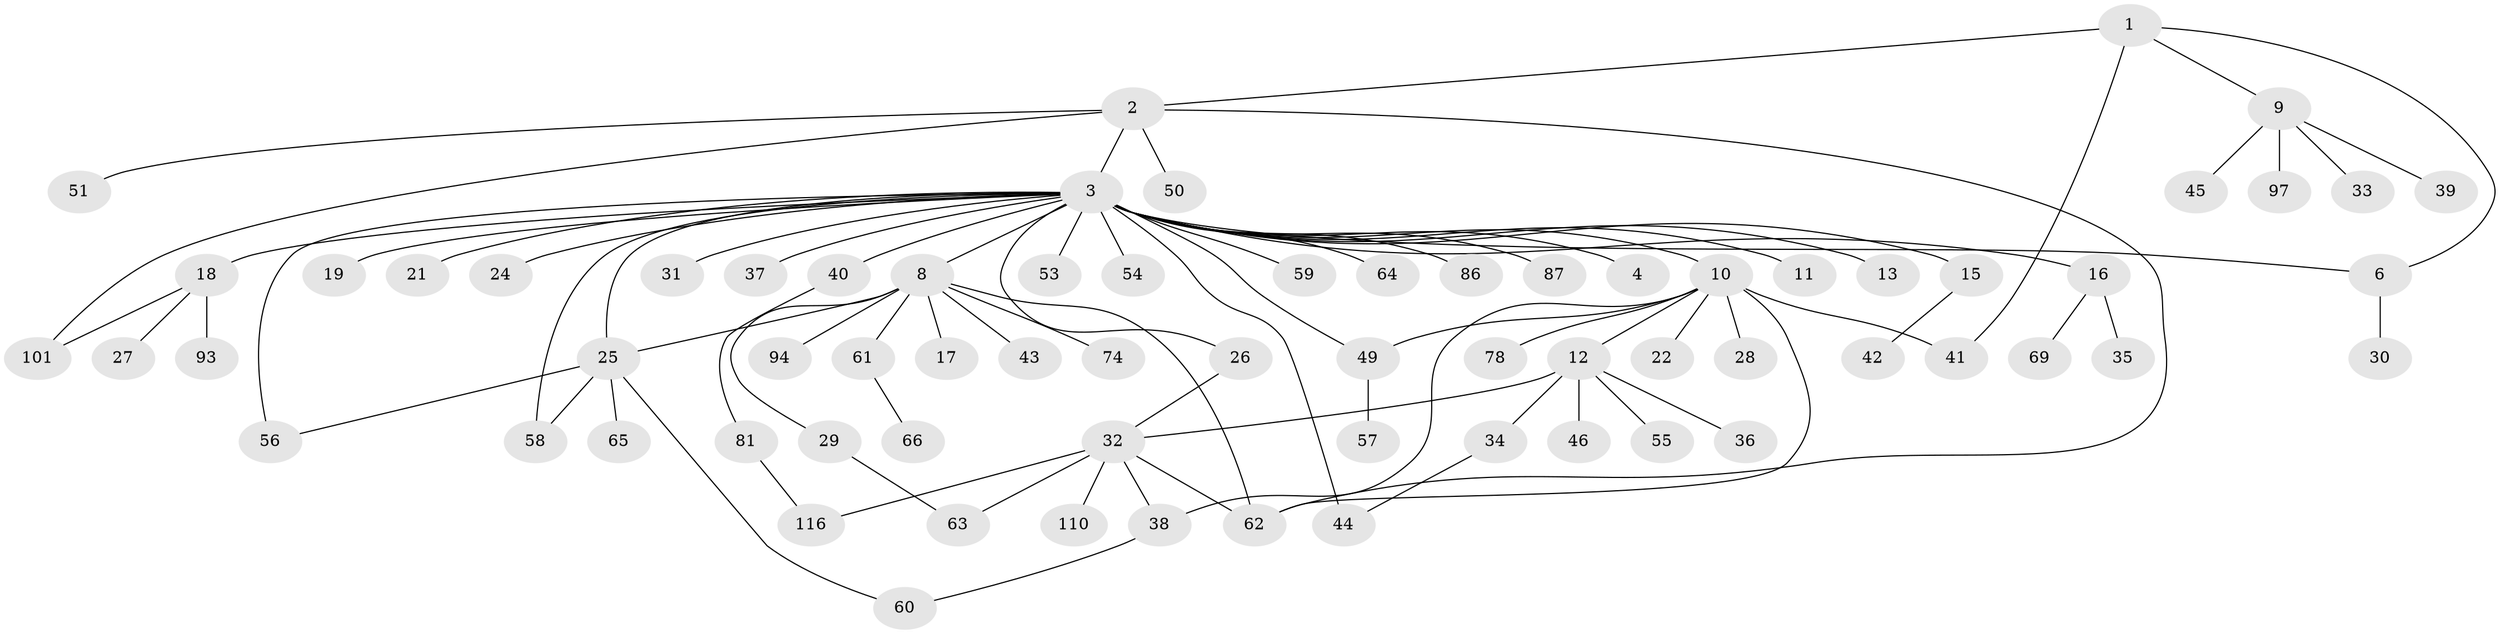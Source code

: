 // original degree distribution, {5: 0.03389830508474576, 9: 0.025423728813559324, 16: 0.00847457627118644, 2: 0.15254237288135594, 8: 0.00847457627118644, 3: 0.09322033898305085, 19: 0.00847457627118644, 10: 0.00847457627118644, 1: 0.576271186440678, 7: 0.025423728813559324, 6: 0.01694915254237288, 4: 0.0423728813559322}
// Generated by graph-tools (version 1.1) at 2025/18/03/04/25 18:18:20]
// undirected, 70 vertices, 85 edges
graph export_dot {
graph [start="1"]
  node [color=gray90,style=filled];
  1 [super="+111"];
  2 [super="+118+47"];
  3 [super="+52+5+67+7"];
  4;
  6;
  8;
  9;
  10;
  11;
  12 [super="+48+23"];
  13;
  15 [super="+79+117+100"];
  16;
  17;
  18;
  19;
  21;
  22;
  24;
  25 [super="+77+112+103+96+70"];
  26;
  27;
  28;
  29;
  30;
  31;
  32;
  33;
  34 [super="+73"];
  35;
  36;
  37;
  38 [super="+75"];
  39;
  40;
  41 [super="+85+68"];
  42;
  43;
  44 [super="+71+83"];
  45;
  46;
  49;
  50;
  51;
  53;
  54;
  55;
  56;
  57;
  58;
  59;
  60 [super="+115"];
  61;
  62 [super="+89+102"];
  63 [super="+108"];
  64;
  65;
  66;
  69;
  74;
  78;
  81 [super="+98+82"];
  86;
  87;
  93;
  94;
  97;
  101 [super="+105"];
  110;
  116;
  1 -- 2;
  1 -- 6;
  1 -- 9;
  1 -- 41;
  2 -- 3;
  2 -- 50;
  2 -- 51;
  2 -- 62;
  2 -- 101;
  3 -- 4 [weight=2];
  3 -- 8;
  3 -- 10 [weight=2];
  3 -- 11;
  3 -- 15 [weight=2];
  3 -- 21;
  3 -- 24;
  3 -- 31;
  3 -- 56 [weight=2];
  3 -- 64;
  3 -- 87;
  3 -- 18;
  3 -- 54;
  3 -- 86;
  3 -- 40;
  3 -- 25 [weight=4];
  3 -- 26;
  3 -- 6;
  3 -- 13;
  3 -- 16;
  3 -- 19;
  3 -- 37;
  3 -- 44;
  3 -- 49;
  3 -- 53;
  3 -- 58;
  3 -- 59;
  6 -- 30;
  8 -- 17;
  8 -- 29;
  8 -- 43;
  8 -- 61;
  8 -- 62;
  8 -- 74;
  8 -- 94;
  8 -- 25;
  9 -- 33;
  9 -- 39;
  9 -- 45;
  9 -- 97;
  10 -- 12;
  10 -- 22;
  10 -- 28;
  10 -- 38;
  10 -- 41;
  10 -- 49;
  10 -- 62;
  10 -- 78;
  12 -- 32;
  12 -- 34;
  12 -- 46;
  12 -- 55;
  12 -- 36;
  15 -- 42;
  16 -- 35;
  16 -- 69;
  18 -- 27;
  18 -- 93;
  18 -- 101;
  25 -- 56;
  25 -- 65;
  25 -- 60;
  25 -- 58;
  26 -- 32;
  29 -- 63;
  32 -- 38;
  32 -- 63;
  32 -- 110;
  32 -- 116;
  32 -- 62;
  34 -- 44;
  38 -- 60;
  40 -- 81;
  49 -- 57;
  61 -- 66;
  81 -- 116;
}
